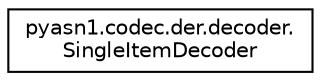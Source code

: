 digraph "Graphical Class Hierarchy"
{
 // LATEX_PDF_SIZE
  edge [fontname="Helvetica",fontsize="10",labelfontname="Helvetica",labelfontsize="10"];
  node [fontname="Helvetica",fontsize="10",shape=record];
  rankdir="LR";
  Node0 [label="pyasn1.codec.der.decoder.\lSingleItemDecoder",height=0.2,width=0.4,color="black", fillcolor="white", style="filled",URL="$classpyasn1_1_1codec_1_1der_1_1decoder_1_1SingleItemDecoder.html",tooltip=" "];
}
